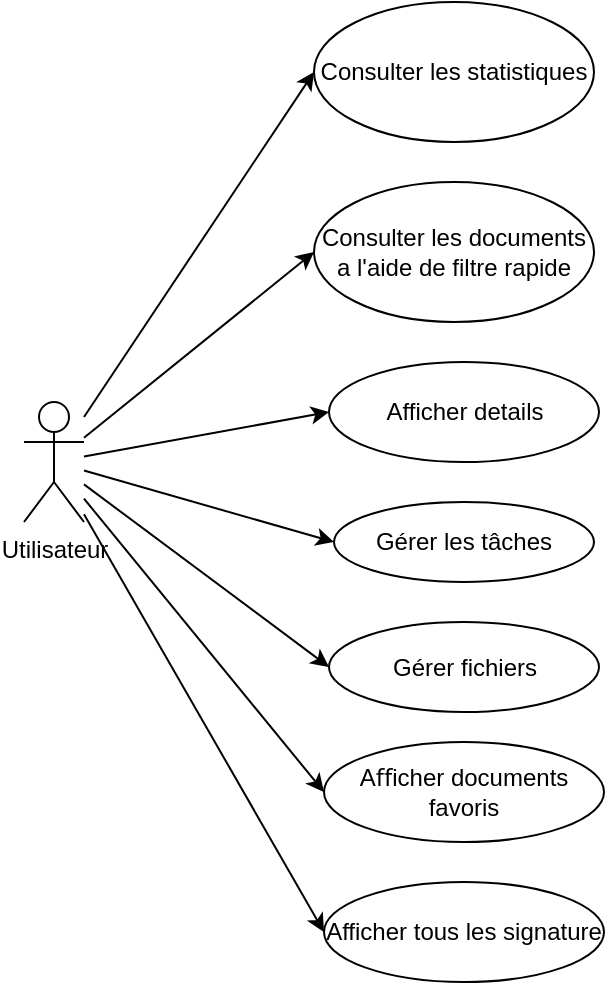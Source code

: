<mxfile>
    <diagram id="qYHBbXWWwgl7AHTq9047" name="Page-1">
        <mxGraphModel dx="964" dy="491" grid="1" gridSize="10" guides="1" tooltips="1" connect="1" arrows="1" fold="1" page="1" pageScale="1" pageWidth="850" pageHeight="1100" math="0" shadow="0">
            <root>
                <mxCell id="0"/>
                <mxCell id="1" parent="0"/>
                <mxCell id="4" style="edgeStyle=none;html=1;entryX=0;entryY=0.5;entryDx=0;entryDy=0;" parent="1" source="2" target="5" edge="1">
                    <mxGeometry relative="1" as="geometry">
                        <mxPoint x="200" y="160" as="targetPoint"/>
                    </mxGeometry>
                </mxCell>
                <mxCell id="7" style="edgeStyle=none;html=1;entryX=0;entryY=0.5;entryDx=0;entryDy=0;" parent="1" source="2" target="6" edge="1">
                    <mxGeometry relative="1" as="geometry"/>
                </mxCell>
                <mxCell id="12" style="edgeStyle=none;html=1;entryX=0;entryY=0.5;entryDx=0;entryDy=0;" edge="1" parent="1" source="2" target="8">
                    <mxGeometry relative="1" as="geometry"/>
                </mxCell>
                <mxCell id="13" style="edgeStyle=none;html=1;entryX=0;entryY=0.5;entryDx=0;entryDy=0;" edge="1" parent="1" source="2" target="11">
                    <mxGeometry relative="1" as="geometry"/>
                </mxCell>
                <mxCell id="14" style="edgeStyle=none;html=1;entryX=0;entryY=0.5;entryDx=0;entryDy=0;" edge="1" parent="1" source="2" target="10">
                    <mxGeometry relative="1" as="geometry"/>
                </mxCell>
                <mxCell id="15" style="edgeStyle=none;html=1;entryX=0;entryY=0.5;entryDx=0;entryDy=0;" edge="1" parent="1" source="2" target="9">
                    <mxGeometry relative="1" as="geometry"/>
                </mxCell>
                <mxCell id="17" style="edgeStyle=none;html=1;entryX=0;entryY=0.5;entryDx=0;entryDy=0;" edge="1" parent="1" source="2" target="16">
                    <mxGeometry relative="1" as="geometry"/>
                </mxCell>
                <mxCell id="2" value="Utilisateur" style="shape=umlActor;verticalLabelPosition=bottom;verticalAlign=top;html=1;" parent="1" vertex="1">
                    <mxGeometry x="50" y="300" width="30" height="60" as="geometry"/>
                </mxCell>
                <mxCell id="5" value="Consulter les statistiques" style="ellipse;whiteSpace=wrap;html=1;" parent="1" vertex="1">
                    <mxGeometry x="195" y="100" width="140" height="70" as="geometry"/>
                </mxCell>
                <mxCell id="6" value="Consulter les documents a l'aide de filtre rapide" style="ellipse;whiteSpace=wrap;html=1;" parent="1" vertex="1">
                    <mxGeometry x="195" y="190" width="140" height="70" as="geometry"/>
                </mxCell>
                <mxCell id="8" value="&lt;div&gt;Afficher details&lt;/div&gt;" style="ellipse;whiteSpace=wrap;html=1;" vertex="1" parent="1">
                    <mxGeometry x="202.5" y="280" width="135" height="50" as="geometry"/>
                </mxCell>
                <mxCell id="9" value="Aﬀicher documents favoris" style="ellipse;whiteSpace=wrap;html=1;" vertex="1" parent="1">
                    <mxGeometry x="200" y="470" width="140" height="50" as="geometry"/>
                </mxCell>
                <mxCell id="10" value="Gérer fichiers" style="ellipse;whiteSpace=wrap;html=1;" vertex="1" parent="1">
                    <mxGeometry x="202.5" y="410" width="135" height="45" as="geometry"/>
                </mxCell>
                <mxCell id="11" value="Gérer les tâches" style="ellipse;whiteSpace=wrap;html=1;" vertex="1" parent="1">
                    <mxGeometry x="205" y="350" width="130" height="40" as="geometry"/>
                </mxCell>
                <mxCell id="16" value="Afficher tous les signature" style="ellipse;whiteSpace=wrap;html=1;verticalAlign=middle;align=center;horizontal=1;" vertex="1" parent="1">
                    <mxGeometry x="200" y="540" width="140" height="50" as="geometry"/>
                </mxCell>
            </root>
        </mxGraphModel>
    </diagram>
</mxfile>
